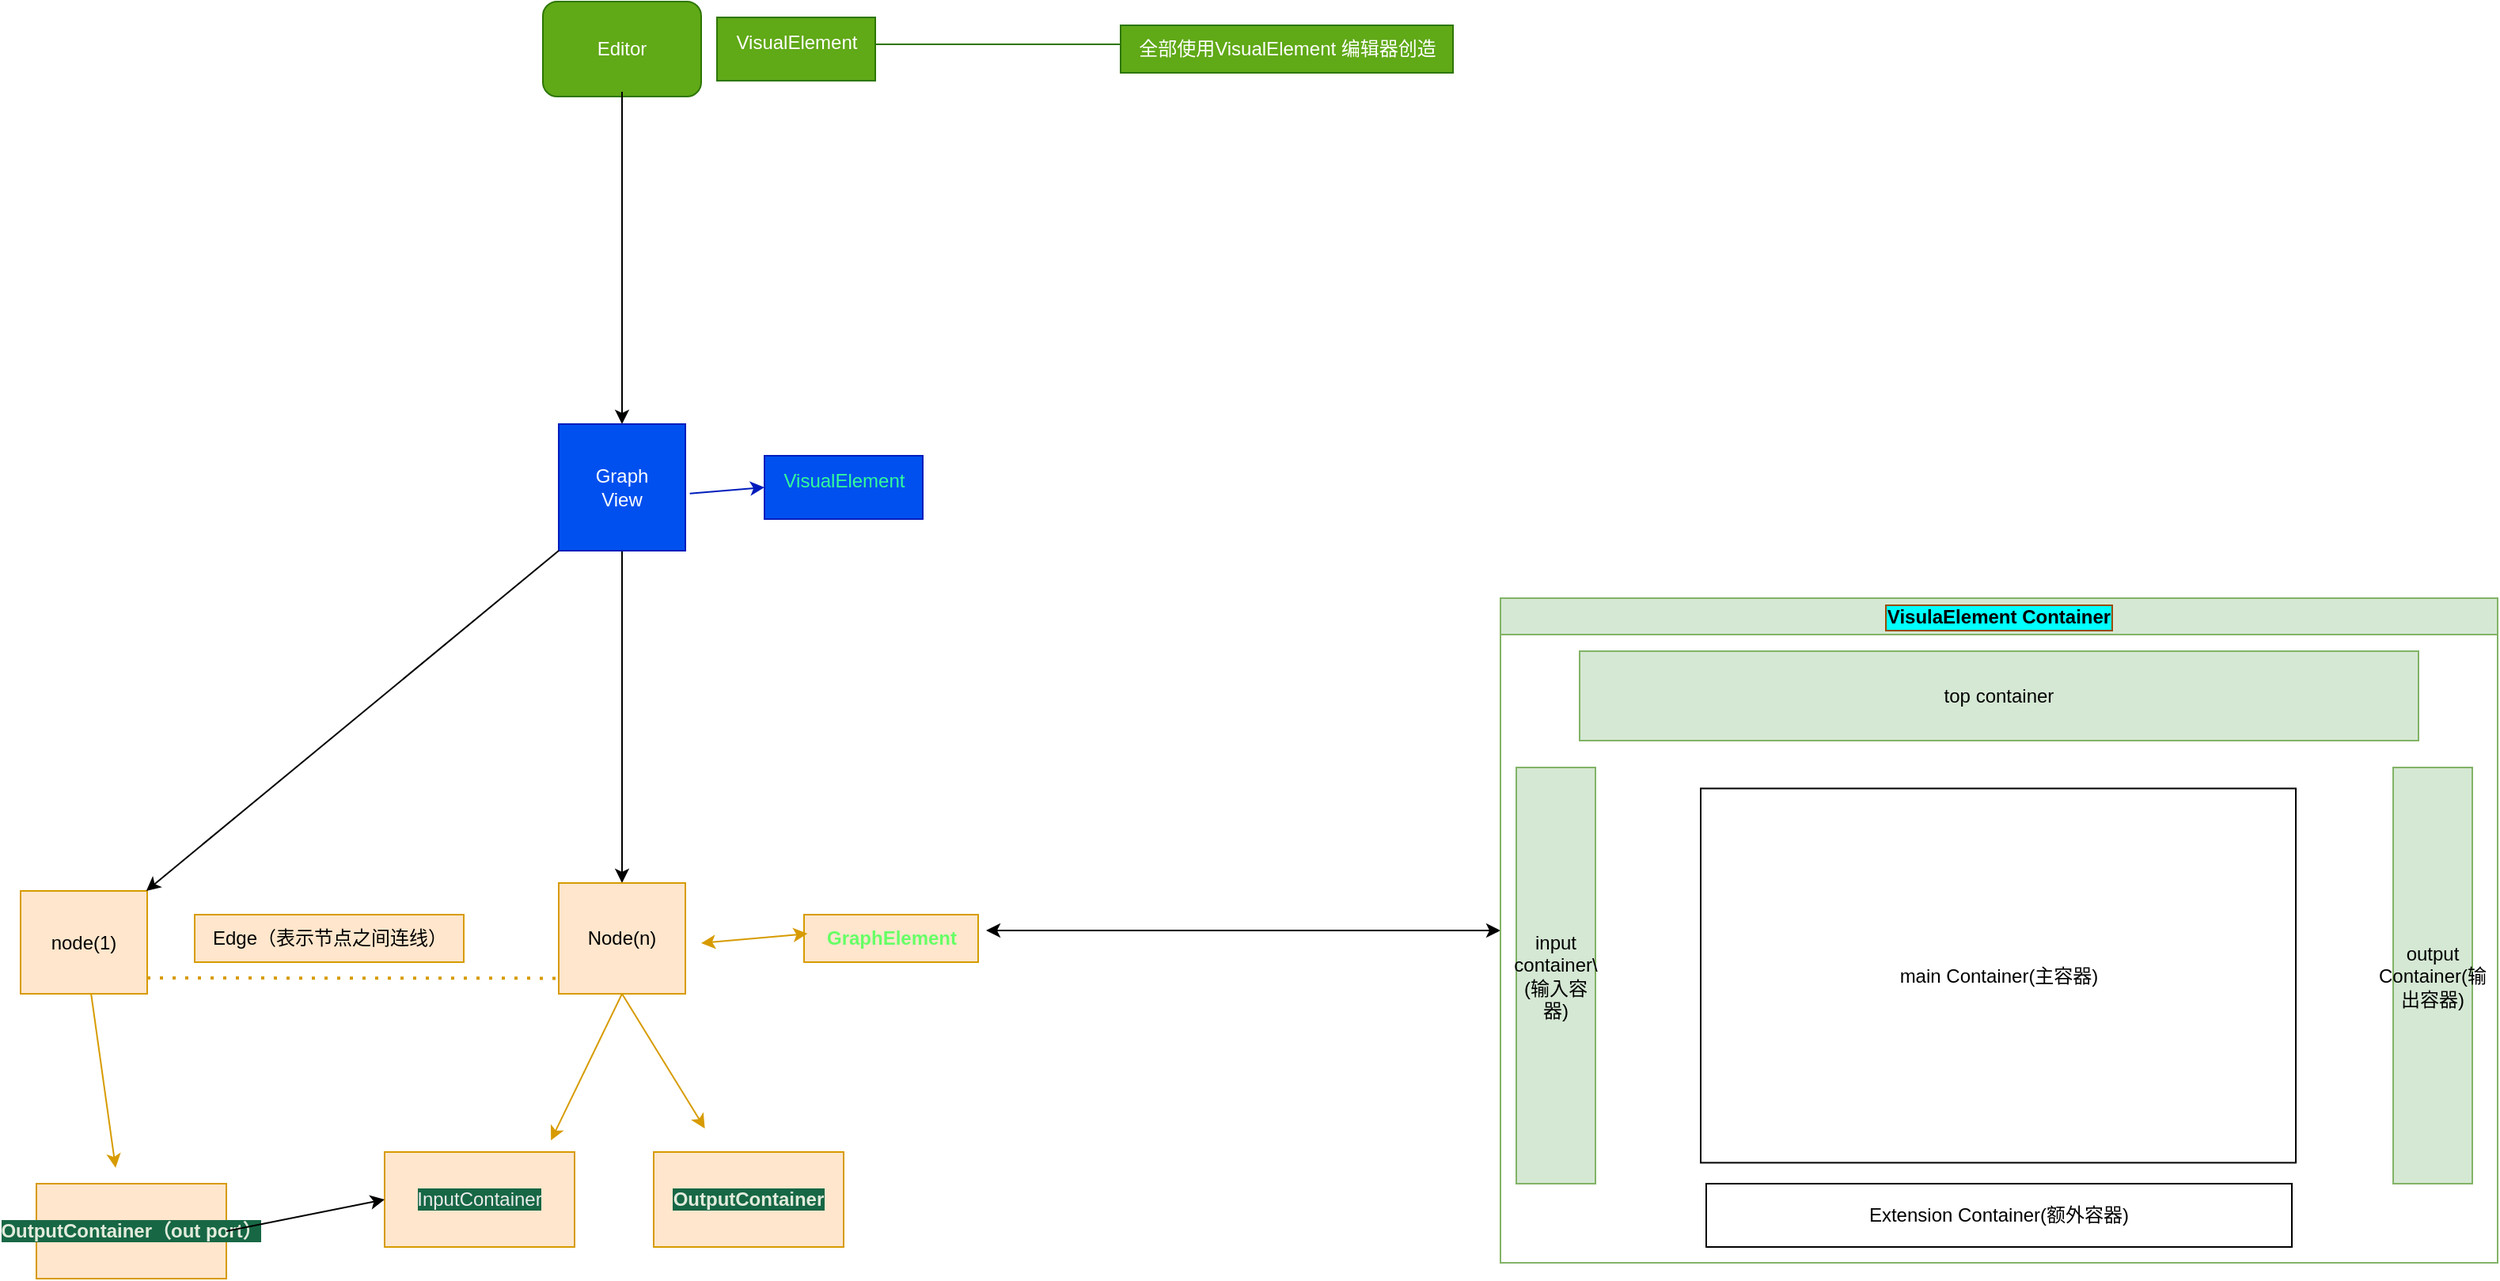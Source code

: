 <mxfile version="24.7.6">
  <diagram name="第 1 页" id="cEUEjpOXRdQMH25T6i1Y">
    <mxGraphModel dx="2515" dy="953" grid="1" gridSize="10" guides="1" tooltips="1" connect="1" arrows="1" fold="1" page="1" pageScale="1" pageWidth="827" pageHeight="1169" math="0" shadow="0">
      <root>
        <mxCell id="0" />
        <mxCell id="1" parent="0" />
        <mxCell id="V2yEh5TrKZx0-5OOb6w3-1" value="Editor" style="rounded=1;whiteSpace=wrap;html=1;fillColor=#60a917;fontColor=#ffffff;strokeColor=#2D7600;" parent="1" vertex="1">
          <mxGeometry x="320" y="193" width="100" height="60" as="geometry" />
        </mxCell>
        <mxCell id="V2yEh5TrKZx0-5OOb6w3-2" value="" style="endArrow=classic;html=1;rounded=0;entryX=0.5;entryY=0;entryDx=0;entryDy=0;" parent="1" target="V2yEh5TrKZx0-5OOb6w3-5" edge="1">
          <mxGeometry width="50" height="50" relative="1" as="geometry">
            <mxPoint x="370" y="250" as="sourcePoint" />
            <mxPoint x="170" y="440" as="targetPoint" />
            <Array as="points">
              <mxPoint x="370" y="440" />
            </Array>
          </mxGeometry>
        </mxCell>
        <mxCell id="V2yEh5TrKZx0-5OOb6w3-3" value="" style="endArrow=classic;html=1;rounded=0;exitX=0.5;exitY=1;exitDx=0;exitDy=0;entryX=0.5;entryY=0;entryDx=0;entryDy=0;exitPerimeter=0;" parent="1" source="V2yEh5TrKZx0-5OOb6w3-5" target="V2yEh5TrKZx0-5OOb6w3-7" edge="1">
          <mxGeometry width="50" height="50" relative="1" as="geometry">
            <mxPoint x="420" y="530" as="sourcePoint" />
            <mxPoint x="670" y="760" as="targetPoint" />
            <Array as="points" />
          </mxGeometry>
        </mxCell>
        <mxCell id="V2yEh5TrKZx0-5OOb6w3-4" value="VisualElement&lt;div&gt;&lt;br&gt;&lt;/div&gt;" style="text;html=1;align=center;verticalAlign=bottom;resizable=0;points=[];autosize=1;strokeColor=#2D7600;fillColor=#60a917;fontColor=#ffffff;" parent="1" vertex="1">
          <mxGeometry x="430" y="203" width="100" height="40" as="geometry" />
        </mxCell>
        <mxCell id="V2yEh5TrKZx0-5OOb6w3-5" value="Graph&lt;div&gt;View&lt;/div&gt;" style="whiteSpace=wrap;html=1;aspect=fixed;fillColor=#0050ef;fontColor=#ffffff;strokeColor=#001DBC;" parent="1" vertex="1">
          <mxGeometry x="330" y="460" width="80" height="80" as="geometry" />
        </mxCell>
        <mxCell id="V2yEh5TrKZx0-5OOb6w3-7" value="Node(n)" style="rounded=0;whiteSpace=wrap;html=1;fillColor=#ffe6cc;strokeColor=#d79b00;" parent="1" vertex="1">
          <mxGeometry x="330" y="750" width="80" height="70" as="geometry" />
        </mxCell>
        <mxCell id="V2yEh5TrKZx0-5OOb6w3-9" value="&lt;b&gt;&lt;font style=&quot;--darkreader-inline-color: #8cff7b;&quot; data-darkreader-inline-color=&quot;&quot; color=&quot;#66ff66&quot;&gt;GraphElement&lt;/font&gt;&lt;/b&gt;" style="text;html=1;align=center;verticalAlign=middle;resizable=0;points=[];autosize=1;strokeColor=#d79b00;fillColor=#ffe6cc;" parent="1" vertex="1">
          <mxGeometry x="485" y="770" width="110" height="30" as="geometry" />
        </mxCell>
        <mxCell id="V2yEh5TrKZx0-5OOb6w3-11" value="&lt;font style=&quot;--darkreader-inline-color: #6effab;&quot; data-darkreader-inline-color=&quot;&quot; color=&quot;#33ff99&quot;&gt;VisualElement&lt;/font&gt;&lt;div&gt;&lt;br&gt;&lt;/div&gt;" style="text;html=1;align=center;verticalAlign=bottom;resizable=0;points=[];autosize=1;strokeColor=#001DBC;fillColor=#0050ef;fontColor=#ffffff;" parent="1" vertex="1">
          <mxGeometry x="460" y="480" width="100" height="40" as="geometry" />
        </mxCell>
        <mxCell id="V2yEh5TrKZx0-5OOb6w3-12" value="" style="endArrow=classic;html=1;rounded=0;exitX=1.035;exitY=0.549;exitDx=0;exitDy=0;exitPerimeter=0;fillColor=#0050ef;strokeColor=#001DBC;" parent="1" source="V2yEh5TrKZx0-5OOb6w3-5" edge="1">
          <mxGeometry width="50" height="50" relative="1" as="geometry">
            <mxPoint x="420" y="540" as="sourcePoint" />
            <mxPoint x="460" y="500" as="targetPoint" />
          </mxGeometry>
        </mxCell>
        <mxCell id="V2yEh5TrKZx0-5OOb6w3-13" value="" style="endArrow=classic;html=1;rounded=0;entryX=0.951;entryY=0.756;entryDx=0;entryDy=0;entryPerimeter=0;fillColor=#ffe6cc;strokeColor=#d79b00;" parent="1" edge="1">
          <mxGeometry width="50" height="50" relative="1" as="geometry">
            <mxPoint x="370" y="820" as="sourcePoint" />
            <mxPoint x="325.1" y="912.68" as="targetPoint" />
          </mxGeometry>
        </mxCell>
        <mxCell id="V2yEh5TrKZx0-5OOb6w3-14" value="" style="endArrow=classic;html=1;rounded=0;entryX=0.021;entryY=0.503;entryDx=0;entryDy=0;entryPerimeter=0;fillColor=#ffe6cc;strokeColor=#d79b00;" parent="1" edge="1">
          <mxGeometry width="50" height="50" relative="1" as="geometry">
            <mxPoint x="370" y="820" as="sourcePoint" />
            <mxPoint x="422.31" y="905.09" as="targetPoint" />
          </mxGeometry>
        </mxCell>
        <mxCell id="V2yEh5TrKZx0-5OOb6w3-15" value="&lt;span data-darkreader-inline-bgcolor=&quot;&quot; style=&quot;text-wrap: nowrap; background-color: rgb(23, 103, 69); --darkreader-inline-bgcolor: #22533a;&quot;&gt;&lt;font style=&quot;--darkreader-inline-color: #f5ecdd;&quot; data-darkreader-inline-color=&quot;&quot; color=&quot;#ebebeb&quot;&gt;InputContainer&lt;/font&gt;&lt;/span&gt;" style="whiteSpace=wrap;html=1;fillColor=#ffe6cc;strokeColor=#d79b00;" parent="1" vertex="1">
          <mxGeometry x="220" y="920" width="120" height="60" as="geometry" />
        </mxCell>
        <mxCell id="V2yEh5TrKZx0-5OOb6w3-16" value="&lt;span data-darkreader-inline-bgcolor=&quot;&quot; style=&quot;text-wrap: nowrap; background-color: rgb(23, 103, 69); --darkreader-inline-bgcolor: #22533a;&quot;&gt;&lt;b style=&quot;&quot;&gt;&lt;font style=&quot;--darkreader-inline-color: #ecf1d1;&quot; data-darkreader-inline-color=&quot;&quot; color=&quot;#e2ebdb&quot;&gt;OutputContainer&lt;/font&gt;&lt;/b&gt;&lt;/span&gt;" style="whiteSpace=wrap;html=1;fillColor=#ffe6cc;strokeColor=#d79b00;" parent="1" vertex="1">
          <mxGeometry x="390" y="920" width="120" height="60" as="geometry" />
        </mxCell>
        <mxCell id="V2yEh5TrKZx0-5OOb6w3-18" value="" style="endArrow=classic;startArrow=classic;html=1;rounded=0;exitX=0;exitY=0.5;exitDx=0;exitDy=0;" parent="1" edge="1" source="rrtTz6fm2YhwNLVOh3aT-7">
          <mxGeometry width="50" height="50" relative="1" as="geometry">
            <mxPoint x="760" y="390" as="sourcePoint" />
            <mxPoint x="600" y="780" as="targetPoint" />
            <Array as="points" />
          </mxGeometry>
        </mxCell>
        <mxCell id="V2yEh5TrKZx0-5OOb6w3-19" value="" style="endArrow=classic;startArrow=classic;html=1;rounded=0;entryX=0.02;entryY=0.802;entryDx=0;entryDy=0;entryPerimeter=0;fillColor=#ffe6cc;strokeColor=#d79b00;" parent="1" edge="1">
          <mxGeometry width="50" height="50" relative="1" as="geometry">
            <mxPoint x="420" y="788" as="sourcePoint" />
            <mxPoint x="487.2" y="782.03" as="targetPoint" />
          </mxGeometry>
        </mxCell>
        <mxCell id="rrtTz6fm2YhwNLVOh3aT-6" value="" style="endArrow=classic;html=1;rounded=0;fillColor=#60a917;strokeColor=#2D7600;" edge="1" parent="1">
          <mxGeometry width="50" height="50" relative="1" as="geometry">
            <mxPoint x="530" y="220" as="sourcePoint" />
            <mxPoint x="740" y="220" as="targetPoint" />
            <Array as="points">
              <mxPoint x="640" y="220" />
            </Array>
          </mxGeometry>
        </mxCell>
        <mxCell id="rrtTz6fm2YhwNLVOh3aT-7" value="VisulaElement Container" style="swimlane;whiteSpace=wrap;html=1;labelBackgroundColor=#00FFFF;labelBorderColor=#994C00;textShadow=0;fillColor=#d5e8d4;strokeColor=#82b366;swimlaneFillColor=default;rounded=0;" vertex="1" parent="1">
          <mxGeometry x="925" y="570" width="630" height="420" as="geometry" />
        </mxCell>
        <mxCell id="rrtTz6fm2YhwNLVOh3aT-8" value="input container\(输入容器)" style="rounded=0;whiteSpace=wrap;html=1;fillColor=#d5e8d4;strokeColor=#82b366;swimlaneFillColor=default;" vertex="1" parent="rrtTz6fm2YhwNLVOh3aT-7">
          <mxGeometry x="10" y="107" width="50" height="263" as="geometry" />
        </mxCell>
        <mxCell id="rrtTz6fm2YhwNLVOh3aT-9" value="output Container(输出容器)" style="rounded=0;whiteSpace=wrap;html=1;fillColor=#d5e8d4;strokeColor=#82b366;swimlaneFillColor=default;" vertex="1" parent="rrtTz6fm2YhwNLVOh3aT-7">
          <mxGeometry x="564" y="107" width="50" height="263" as="geometry" />
        </mxCell>
        <mxCell id="rrtTz6fm2YhwNLVOh3aT-10" value="top container" style="rounded=0;whiteSpace=wrap;html=1;fillColor=#d5e8d4;strokeColor=#82b366;swimlaneFillColor=default;" vertex="1" parent="rrtTz6fm2YhwNLVOh3aT-7">
          <mxGeometry x="50" y="33.5" width="530" height="56.5" as="geometry" />
        </mxCell>
        <mxCell id="rrtTz6fm2YhwNLVOh3aT-11" value="main Container(主容器)" style="rounded=0;whiteSpace=wrap;html=1;" vertex="1" parent="rrtTz6fm2YhwNLVOh3aT-7">
          <mxGeometry x="126.5" y="120.25" width="376" height="236.5" as="geometry" />
        </mxCell>
        <mxCell id="rrtTz6fm2YhwNLVOh3aT-12" value="Extension Container(额外容器)" style="rounded=0;whiteSpace=wrap;html=1;" vertex="1" parent="rrtTz6fm2YhwNLVOh3aT-7">
          <mxGeometry x="130" y="370" width="370" height="40" as="geometry" />
        </mxCell>
        <mxCell id="rrtTz6fm2YhwNLVOh3aT-13" value="node(1)" style="rounded=0;whiteSpace=wrap;html=1;fillColor=#ffe6cc;strokeColor=#d79b00;" vertex="1" parent="1">
          <mxGeometry x="-10" y="755" width="80" height="65" as="geometry" />
        </mxCell>
        <mxCell id="rrtTz6fm2YhwNLVOh3aT-14" value="" style="endArrow=classic;html=1;rounded=0;" edge="1" parent="1" target="rrtTz6fm2YhwNLVOh3aT-13">
          <mxGeometry width="50" height="50" relative="1" as="geometry">
            <mxPoint x="330" y="540" as="sourcePoint" />
            <mxPoint x="380" y="490" as="targetPoint" />
          </mxGeometry>
        </mxCell>
        <mxCell id="rrtTz6fm2YhwNLVOh3aT-16" value="Edge（表示节点之间连线）" style="text;html=1;align=center;verticalAlign=middle;resizable=0;points=[];autosize=1;strokeColor=#d79b00;fillColor=#ffe6cc;" vertex="1" parent="1">
          <mxGeometry x="100" y="770" width="170" height="30" as="geometry" />
        </mxCell>
        <mxCell id="rrtTz6fm2YhwNLVOh3aT-19" value="" style="endArrow=none;dashed=1;html=1;dashPattern=1 3;strokeWidth=2;rounded=0;entryX=-0.012;entryY=0.86;entryDx=0;entryDy=0;entryPerimeter=0;strokeColor=#d79b00;fillColor=#ffe6cc;" edge="1" parent="1" target="V2yEh5TrKZx0-5OOb6w3-7">
          <mxGeometry width="50" height="50" relative="1" as="geometry">
            <mxPoint x="70" y="810" as="sourcePoint" />
            <mxPoint x="340" y="810" as="targetPoint" />
          </mxGeometry>
        </mxCell>
        <mxCell id="rrtTz6fm2YhwNLVOh3aT-20" value="全部使用VisualElement 编辑器创造" style="text;html=1;align=center;verticalAlign=middle;resizable=0;points=[];autosize=1;strokeColor=#2D7600;fillColor=#60a917;fontColor=#ffffff;" vertex="1" parent="1">
          <mxGeometry x="685" y="208" width="210" height="30" as="geometry" />
        </mxCell>
        <mxCell id="rrtTz6fm2YhwNLVOh3aT-23" value="" style="endArrow=classic;html=1;rounded=0;entryX=0.417;entryY=-0.167;entryDx=0;entryDy=0;entryPerimeter=0;fillColor=#ffe6cc;strokeColor=#d79b00;" edge="1" parent="1" source="rrtTz6fm2YhwNLVOh3aT-13" target="rrtTz6fm2YhwNLVOh3aT-25">
          <mxGeometry width="50" height="50" relative="1" as="geometry">
            <mxPoint x="30" y="830" as="sourcePoint" />
            <mxPoint x="82.31" y="915.09" as="targetPoint" />
          </mxGeometry>
        </mxCell>
        <mxCell id="rrtTz6fm2YhwNLVOh3aT-25" value="&lt;span data-darkreader-inline-bgcolor=&quot;&quot; style=&quot;text-wrap: nowrap; background-color: rgb(23, 103, 69); --darkreader-inline-bgcolor: #22533a;&quot;&gt;&lt;b style=&quot;&quot;&gt;&lt;font style=&quot;--darkreader-inline-color: #ecf1d1;&quot; data-darkreader-inline-color=&quot;&quot; color=&quot;#e2ebdb&quot;&gt;OutputContainer（out port）&lt;/font&gt;&lt;/b&gt;&lt;/span&gt;" style="whiteSpace=wrap;html=1;fillColor=#ffe6cc;strokeColor=#d79b00;" vertex="1" parent="1">
          <mxGeometry y="940" width="120" height="60" as="geometry" />
        </mxCell>
        <mxCell id="rrtTz6fm2YhwNLVOh3aT-26" value="" style="endArrow=classic;html=1;rounded=0;entryX=0;entryY=0.5;entryDx=0;entryDy=0;" edge="1" parent="1" target="V2yEh5TrKZx0-5OOb6w3-15">
          <mxGeometry width="50" height="50" relative="1" as="geometry">
            <mxPoint x="120" y="970" as="sourcePoint" />
            <mxPoint x="170" y="920" as="targetPoint" />
          </mxGeometry>
        </mxCell>
      </root>
    </mxGraphModel>
  </diagram>
</mxfile>
